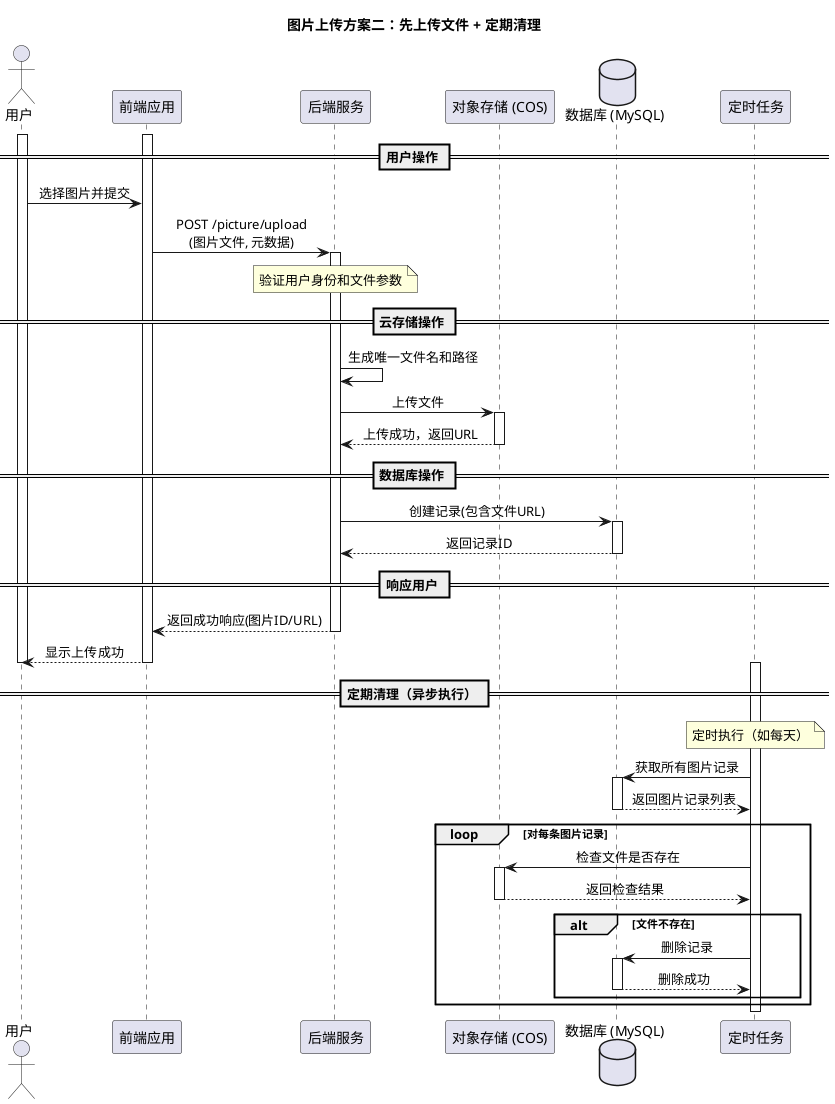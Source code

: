 @startuml
title 图片上传方案二：先上传文件 + 定期清理

actor "用户" as User
participant "前端应用" as Frontend
participant "后端服务" as Backend
participant "对象存储 (COS)" as Cloud
database "数据库 (MySQL)" as DB
participant "定时任务" as Scheduler

skinparam sequenceMessageAlign center

activate Frontend
activate User

== 用户操作 ==
User -> Frontend : 选择图片并提交
Frontend -> Backend ++ : POST /picture/upload\n(图片文件, 元数据)
note over Backend : 验证用户身份和文件参数

== 云存储操作 ==
Backend -> Backend : 生成唯一文件名和路径
Backend -> Cloud ++ : 上传文件
Cloud --> Backend -- : 上传成功，返回URL

== 数据库操作 ==
Backend -> DB ++ : 创建记录(包含文件URL)
DB --> Backend -- : 返回记录ID

== 响应用户 ==
Backend --> Frontend -- : 返回成功响应(图片ID/URL)
Frontend --> User : 显示上传成功

deactivate User
deactivate Frontend

== 定期清理（异步执行） ==
note over Scheduler : 定时执行（如每天）
activate Scheduler
Scheduler -> DB ++ : 获取所有图片记录
DB --> Scheduler -- : 返回图片记录列表

loop 对每条图片记录
    Scheduler -> Cloud ++ : 检查文件是否存在
    Cloud --> Scheduler -- : 返回检查结果
    
    alt 文件不存在
        Scheduler -> DB ++ : 删除记录
        DB --> Scheduler -- : 删除成功
    end
end

deactivate Scheduler

@enduml